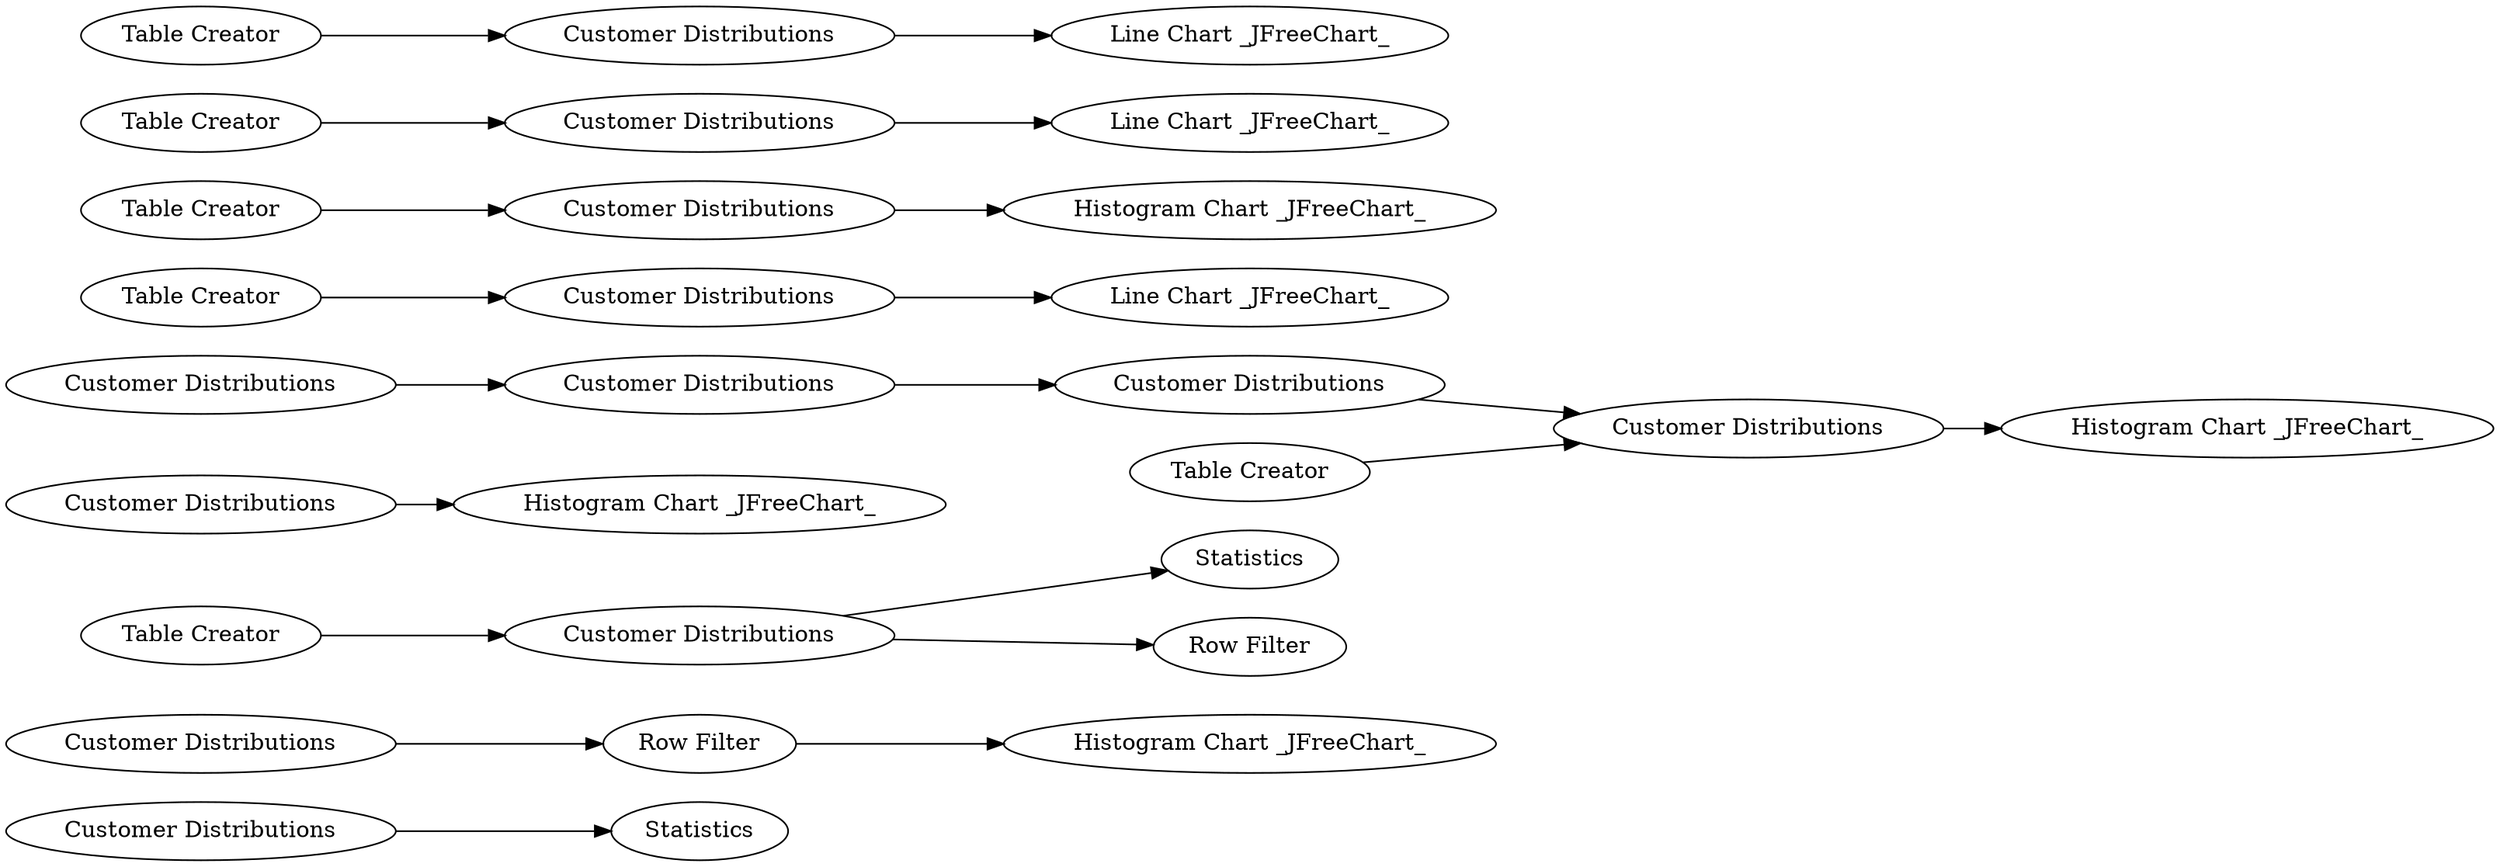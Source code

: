 digraph {
	1 [label="Customer Distributions"]
	2 [label="Histogram Chart _JFreeChart_"]
	3 [label=Statistics]
	4 [label="Table Creator"]
	5 [label="Customer Distributions"]
	6 [label="Row Filter"]
	7 [label="Customer Distributions"]
	8 [label=Statistics]
	9 [label="Row Filter"]
	10 [label="Histogram Chart _JFreeChart_"]
	12 [label="Customer Distributions"]
	13 [label="Customer Distributions"]
	14 [label="Customer Distributions"]
	15 [label="Customer Distributions"]
	16 [label="Table Creator"]
	17 [label="Customer Distributions"]
	18 [label="Table Creator"]
	19 [label="Customer Distributions"]
	20 [label="Line Chart _JFreeChart_"]
	21 [label="Customer Distributions"]
	22 [label="Table Creator"]
	23 [label="Histogram Chart _JFreeChart_"]
	24 [label="Customer Distributions"]
	25 [label="Table Creator"]
	26 [label="Line Chart _JFreeChart_"]
	27 [label="Line Chart _JFreeChart_"]
	28 [label="Customer Distributions"]
	29 [label="Table Creator"]
	30 [label="Histogram Chart _JFreeChart_"]
	1 -> 3
	4 -> 7
	5 -> 6
	6 -> 2
	7 -> 9
	7 -> 8
	12 -> 10
	13 -> 14
	14 -> 15
	15 -> 17
	16 -> 17
	17 -> 30
	18 -> 19
	19 -> 20
	21 -> 23
	22 -> 21
	24 -> 26
	25 -> 24
	28 -> 27
	29 -> 28
	rankdir=LR
}
